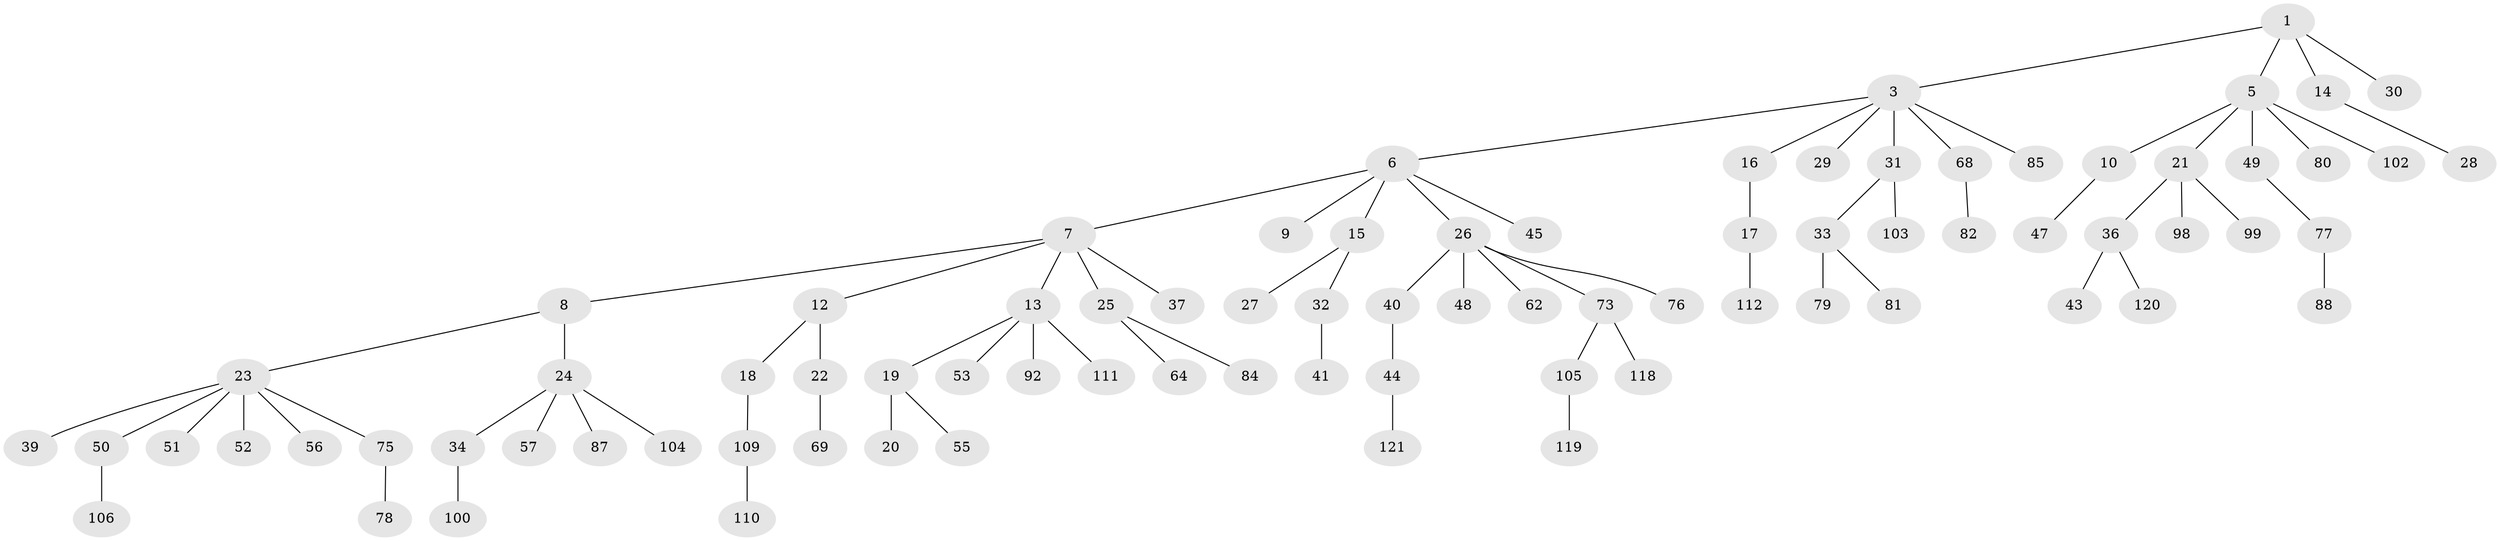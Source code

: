 // original degree distribution, {1: 0.5163934426229508, 5: 0.03278688524590164, 4: 0.03278688524590164, 6: 0.03278688524590164, 7: 0.01639344262295082, 3: 0.12295081967213115, 2: 0.2459016393442623}
// Generated by graph-tools (version 1.1) at 2025/11/02/27/25 16:11:25]
// undirected, 83 vertices, 82 edges
graph export_dot {
graph [start="1"]
  node [color=gray90,style=filled];
  1 [super="+2"];
  3 [super="+4"];
  5 [super="+38"];
  6 [super="+63"];
  7 [super="+11"];
  8;
  9;
  10 [super="+93"];
  12;
  13 [super="+113"];
  14 [super="+67"];
  15 [super="+114"];
  16 [super="+86"];
  17 [super="+58"];
  18 [super="+97"];
  19;
  20;
  21 [super="+42"];
  22;
  23 [super="+46"];
  24 [super="+66"];
  25 [super="+90"];
  26 [super="+59"];
  27;
  28 [super="+71"];
  29;
  30;
  31 [super="+54"];
  32;
  33 [super="+35"];
  34 [super="+61"];
  36 [super="+95"];
  37;
  39 [super="+83"];
  40 [super="+74"];
  41 [super="+96"];
  43;
  44 [super="+65"];
  45 [super="+60"];
  47;
  48;
  49 [super="+72"];
  50 [super="+91"];
  51 [super="+116"];
  52;
  53 [super="+107"];
  55;
  56 [super="+70"];
  57;
  62;
  64;
  68 [super="+89"];
  69 [super="+94"];
  73;
  75;
  76;
  77;
  78;
  79 [super="+122"];
  80;
  81;
  82 [super="+115"];
  84;
  85;
  87;
  88;
  92;
  98;
  99;
  100 [super="+101"];
  102 [super="+117"];
  103;
  104;
  105;
  106 [super="+108"];
  109;
  110;
  111;
  112;
  118;
  119;
  120;
  121;
  1 -- 3;
  1 -- 5;
  1 -- 30;
  1 -- 14;
  3 -- 6;
  3 -- 16;
  3 -- 29;
  3 -- 68;
  3 -- 85;
  3 -- 31;
  5 -- 10;
  5 -- 21;
  5 -- 49;
  5 -- 80;
  5 -- 102;
  6 -- 7;
  6 -- 9;
  6 -- 15;
  6 -- 26;
  6 -- 45;
  7 -- 8;
  7 -- 12;
  7 -- 13;
  7 -- 25;
  7 -- 37;
  8 -- 23;
  8 -- 24;
  10 -- 47;
  12 -- 18;
  12 -- 22;
  13 -- 19;
  13 -- 53;
  13 -- 92;
  13 -- 111;
  14 -- 28;
  15 -- 27;
  15 -- 32;
  16 -- 17;
  17 -- 112;
  18 -- 109;
  19 -- 20;
  19 -- 55;
  21 -- 36;
  21 -- 98;
  21 -- 99;
  22 -- 69;
  23 -- 39;
  23 -- 50;
  23 -- 52;
  23 -- 56;
  23 -- 51;
  23 -- 75;
  24 -- 34;
  24 -- 57;
  24 -- 87;
  24 -- 104;
  25 -- 64;
  25 -- 84;
  26 -- 40;
  26 -- 48;
  26 -- 62;
  26 -- 73;
  26 -- 76;
  31 -- 33;
  31 -- 103;
  32 -- 41;
  33 -- 81;
  33 -- 79;
  34 -- 100;
  36 -- 43;
  36 -- 120;
  40 -- 44;
  44 -- 121;
  49 -- 77;
  50 -- 106;
  68 -- 82;
  73 -- 105;
  73 -- 118;
  75 -- 78;
  77 -- 88;
  105 -- 119;
  109 -- 110;
}
